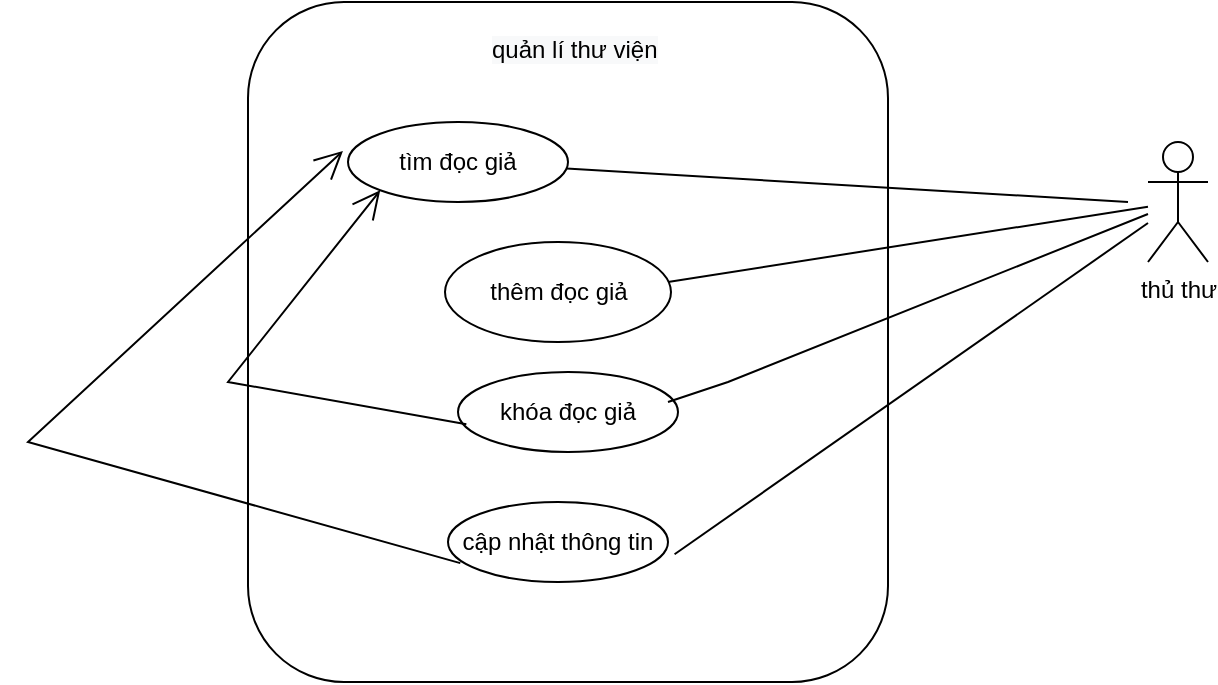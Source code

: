 <mxfile version="20.5.3" type="device"><diagram id="9rlnFmFctdjdZJlpBE7J" name="Trang-1"><mxGraphModel dx="652" dy="390" grid="1" gridSize="10" guides="1" tooltips="1" connect="1" arrows="1" fold="1" page="1" pageScale="1" pageWidth="850" pageHeight="1100" math="0" shadow="0"><root><mxCell id="0"/><mxCell id="1" parent="0"/><mxCell id="9meIYPJO546M6hBR67BB-14" value="" style="rounded=1;whiteSpace=wrap;html=1;" vertex="1" parent="1"><mxGeometry x="200" y="730" width="320" height="340" as="geometry"/></mxCell><mxCell id="9meIYPJO546M6hBR67BB-15" value="thủ thư" style="shape=umlActor;verticalLabelPosition=bottom;verticalAlign=top;html=1;outlineConnect=0;" vertex="1" parent="1"><mxGeometry x="650" y="800" width="30" height="60" as="geometry"/></mxCell><mxCell id="9meIYPJO546M6hBR67BB-16" value="&lt;span style=&quot;color: rgb(0, 0, 0); font-family: Helvetica; font-size: 12px; font-style: normal; font-variant-ligatures: normal; font-variant-caps: normal; font-weight: 400; letter-spacing: normal; orphans: 2; text-align: center; text-indent: 0px; text-transform: none; widows: 2; word-spacing: 0px; -webkit-text-stroke-width: 0px; background-color: rgb(248, 249, 250); text-decoration-thickness: initial; text-decoration-style: initial; text-decoration-color: initial; float: none; display: inline !important;&quot;&gt;quản lí thư viện&lt;/span&gt;" style="text;whiteSpace=wrap;html=1;" vertex="1" parent="1"><mxGeometry x="320" y="740" width="90" height="40" as="geometry"/></mxCell><mxCell id="9meIYPJO546M6hBR67BB-17" value="thêm đọc giả" style="ellipse;whiteSpace=wrap;html=1;" vertex="1" parent="1"><mxGeometry x="298.5" y="850" width="113" height="50" as="geometry"/></mxCell><mxCell id="9meIYPJO546M6hBR67BB-18" value="tìm đọc giả" style="ellipse;whiteSpace=wrap;html=1;fillColor=default;" vertex="1" parent="1"><mxGeometry x="250" y="790" width="110" height="40" as="geometry"/></mxCell><mxCell id="9meIYPJO546M6hBR67BB-20" value="khóa đọc giả" style="ellipse;whiteSpace=wrap;html=1;fillColor=default;" vertex="1" parent="1"><mxGeometry x="305" y="915" width="110" height="40" as="geometry"/></mxCell><mxCell id="9meIYPJO546M6hBR67BB-23" value="cập nhật thông tin" style="ellipse;whiteSpace=wrap;html=1;fillColor=default;" vertex="1" parent="1"><mxGeometry x="300" y="980" width="110" height="40" as="geometry"/></mxCell><mxCell id="9meIYPJO546M6hBR67BB-26" value="" style="endArrow=none;html=1;rounded=0;strokeColor=#000000;" edge="1" parent="1" target="9meIYPJO546M6hBR67BB-15"><mxGeometry width="50" height="50" relative="1" as="geometry"><mxPoint x="410" y="870" as="sourcePoint"/><mxPoint x="669" y="890" as="targetPoint"/></mxGeometry></mxCell><mxCell id="9meIYPJO546M6hBR67BB-27" value="" style="endArrow=none;html=1;rounded=0;strokeColor=#000000;" edge="1" parent="1" target="9meIYPJO546M6hBR67BB-15"><mxGeometry width="50" height="50" relative="1" as="geometry"><mxPoint x="410" y="930" as="sourcePoint"/><mxPoint x="666" y="960" as="targetPoint"/><Array as="points"><mxPoint x="440" y="920"/></Array></mxGeometry></mxCell><mxCell id="9meIYPJO546M6hBR67BB-28" value="" style="endArrow=none;html=1;rounded=0;strokeColor=#000000;exitX=1.03;exitY=0.653;exitDx=0;exitDy=0;exitPerimeter=0;" edge="1" parent="1" source="9meIYPJO546M6hBR67BB-23" target="9meIYPJO546M6hBR67BB-15"><mxGeometry width="50" height="50" relative="1" as="geometry"><mxPoint x="423" y="840" as="sourcePoint"/><mxPoint x="695" y="860" as="targetPoint"/></mxGeometry></mxCell><mxCell id="9meIYPJO546M6hBR67BB-32" value="" style="endArrow=open;endFill=1;endSize=12;html=1;rounded=0;strokeColor=#000000;exitX=0.038;exitY=0.653;exitDx=0;exitDy=0;exitPerimeter=0;entryX=0;entryY=1;entryDx=0;entryDy=0;" edge="1" parent="1" source="9meIYPJO546M6hBR67BB-20" target="9meIYPJO546M6hBR67BB-18"><mxGeometry width="160" relative="1" as="geometry"><mxPoint x="303.01" y="836.68" as="sourcePoint"/><mxPoint x="154.257" y="892.077" as="targetPoint"/><Array as="points"><mxPoint x="190" y="920"/></Array></mxGeometry></mxCell><mxCell id="9meIYPJO546M6hBR67BB-33" value="" style="endArrow=open;endFill=1;endSize=12;html=1;rounded=0;strokeColor=#000000;exitX=0.056;exitY=0.764;exitDx=0;exitDy=0;exitPerimeter=0;entryX=-0.023;entryY=0.361;entryDx=0;entryDy=0;entryPerimeter=0;" edge="1" parent="1" source="9meIYPJO546M6hBR67BB-23" target="9meIYPJO546M6hBR67BB-18"><mxGeometry width="160" relative="1" as="geometry"><mxPoint x="313.01" y="846.68" as="sourcePoint"/><mxPoint x="142.771" y="903.052" as="targetPoint"/><Array as="points"><mxPoint x="90" y="950"/></Array></mxGeometry></mxCell><mxCell id="9meIYPJO546M6hBR67BB-34" value="" style="endArrow=none;html=1;rounded=0;strokeColor=#000000;" edge="1" parent="1" source="9meIYPJO546M6hBR67BB-18"><mxGeometry width="50" height="50" relative="1" as="geometry"><mxPoint x="420" y="880" as="sourcePoint"/><mxPoint x="640" y="830" as="targetPoint"/></mxGeometry></mxCell></root></mxGraphModel></diagram></mxfile>